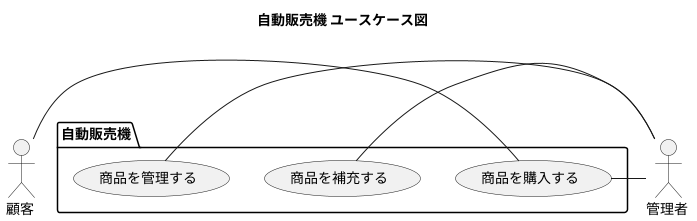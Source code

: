 @startuml

title : 自動販売機 ユースケース図


actor :顧客 : as user
actor :管理者 : as admin
 
package "自動販売機" { 
   usecase 商品を購入する as ucbuy
   usecase 商品を補充する as ucadd
   usecase 商品を管理する as uccont
}

user - ucbuy
admin - ucadd
admin - uccont
admin - ucbuy

@enduml

